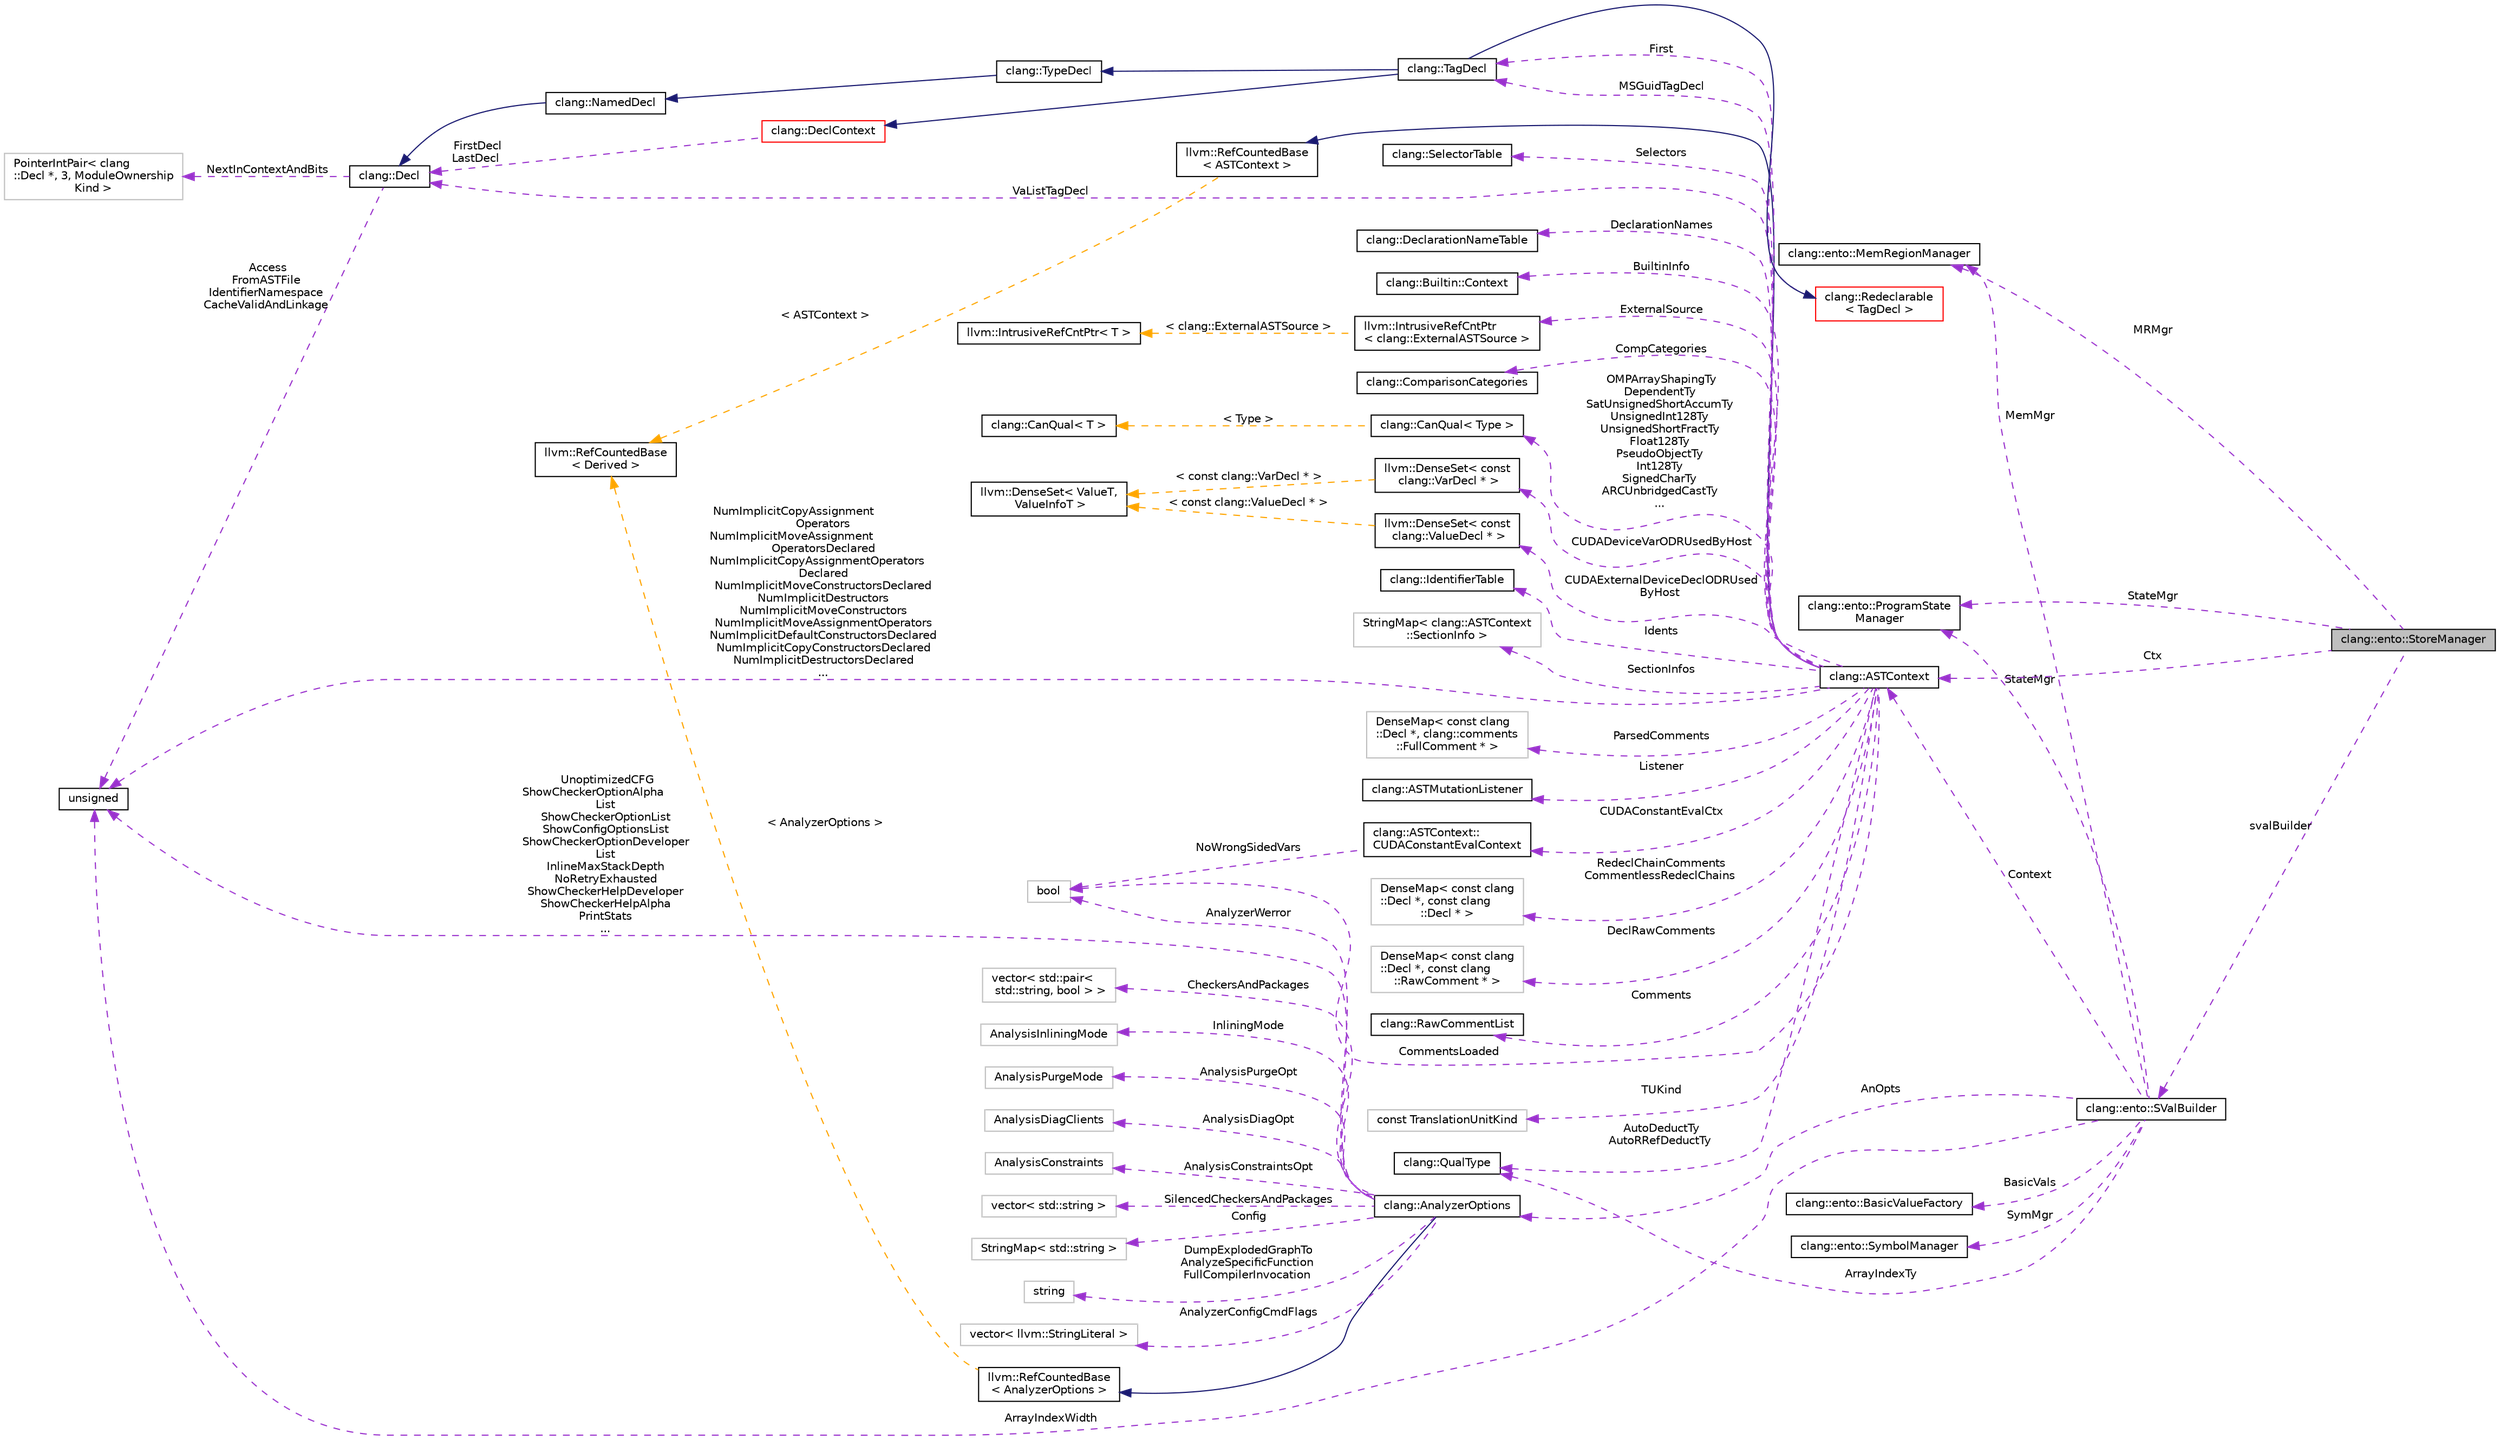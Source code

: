 digraph "clang::ento::StoreManager"
{
 // LATEX_PDF_SIZE
  bgcolor="transparent";
  edge [fontname="Helvetica",fontsize="10",labelfontname="Helvetica",labelfontsize="10"];
  node [fontname="Helvetica",fontsize="10",shape=record];
  rankdir="LR";
  Node1 [label="clang::ento::StoreManager",height=0.2,width=0.4,color="black", fillcolor="grey75", style="filled", fontcolor="black",tooltip=" "];
  Node2 -> Node1 [dir="back",color="darkorchid3",fontsize="10",style="dashed",label=" MRMgr" ,fontname="Helvetica"];
  Node2 [label="clang::ento::MemRegionManager",height=0.2,width=0.4,color="black",URL="$classclang_1_1ento_1_1MemRegionManager.html",tooltip=" "];
  Node3 -> Node1 [dir="back",color="darkorchid3",fontsize="10",style="dashed",label=" StateMgr" ,fontname="Helvetica"];
  Node3 [label="clang::ento::ProgramState\lManager",height=0.2,width=0.4,color="black",URL="$classclang_1_1ento_1_1ProgramStateManager.html",tooltip=" "];
  Node4 -> Node1 [dir="back",color="darkorchid3",fontsize="10",style="dashed",label=" Ctx" ,fontname="Helvetica"];
  Node4 [label="clang::ASTContext",height=0.2,width=0.4,color="black",URL="$classclang_1_1ASTContext.html",tooltip="Holds long-lived AST nodes (such as types and decls) that can be referred to throughout the semantic ..."];
  Node5 -> Node4 [dir="back",color="midnightblue",fontsize="10",style="solid",fontname="Helvetica"];
  Node5 [label="llvm::RefCountedBase\l\< ASTContext \>",height=0.2,width=0.4,color="black",URL="$classllvm_1_1RefCountedBase.html",tooltip=" "];
  Node6 -> Node5 [dir="back",color="orange",fontsize="10",style="dashed",label=" \< ASTContext \>" ,fontname="Helvetica"];
  Node6 [label="llvm::RefCountedBase\l\< Derived \>",height=0.2,width=0.4,color="black",URL="$classllvm_1_1RefCountedBase.html",tooltip=" "];
  Node7 -> Node4 [dir="back",color="darkorchid3",fontsize="10",style="dashed",label=" CompCategories" ,fontname="Helvetica"];
  Node7 [label="clang::ComparisonCategories",height=0.2,width=0.4,color="black",URL="$classclang_1_1ComparisonCategories.html",tooltip=" "];
  Node8 -> Node4 [dir="back",color="darkorchid3",fontsize="10",style="dashed",label=" ExternalSource" ,fontname="Helvetica"];
  Node8 [label="llvm::IntrusiveRefCntPtr\l\< clang::ExternalASTSource \>",height=0.2,width=0.4,color="black",URL="$classllvm_1_1IntrusiveRefCntPtr.html",tooltip=" "];
  Node9 -> Node8 [dir="back",color="orange",fontsize="10",style="dashed",label=" \< clang::ExternalASTSource \>" ,fontname="Helvetica"];
  Node9 [label="llvm::IntrusiveRefCntPtr\< T \>",height=0.2,width=0.4,color="black",URL="$classllvm_1_1IntrusiveRefCntPtr.html",tooltip=" "];
  Node10 -> Node4 [dir="back",color="darkorchid3",fontsize="10",style="dashed",label=" OMPArrayShapingTy\nDependentTy\nSatUnsignedShortAccumTy\nUnsignedInt128Ty\nUnsignedShortFractTy\nFloat128Ty\nPseudoObjectTy\nInt128Ty\nSignedCharTy\nARCUnbridgedCastTy\n..." ,fontname="Helvetica"];
  Node10 [label="clang::CanQual\< Type \>",height=0.2,width=0.4,color="black",URL="$classclang_1_1CanQual.html",tooltip=" "];
  Node11 -> Node10 [dir="back",color="orange",fontsize="10",style="dashed",label=" \< Type \>" ,fontname="Helvetica"];
  Node11 [label="clang::CanQual\< T \>",height=0.2,width=0.4,color="black",URL="$classclang_1_1CanQual.html",tooltip="Represents a canonical, potentially-qualified type."];
  Node12 -> Node4 [dir="back",color="darkorchid3",fontsize="10",style="dashed",label=" CUDAExternalDeviceDeclODRUsed\lByHost" ,fontname="Helvetica"];
  Node12 [label="llvm::DenseSet\< const\l clang::ValueDecl * \>",height=0.2,width=0.4,color="black",URL="$classllvm_1_1DenseSet.html",tooltip=" "];
  Node13 -> Node12 [dir="back",color="orange",fontsize="10",style="dashed",label=" \< const clang::ValueDecl * \>" ,fontname="Helvetica"];
  Node13 [label="llvm::DenseSet\< ValueT,\l ValueInfoT \>",height=0.2,width=0.4,color="black",URL="$classllvm_1_1DenseSet.html",tooltip=" "];
  Node14 -> Node4 [dir="back",color="darkorchid3",fontsize="10",style="dashed",label=" Idents" ,fontname="Helvetica"];
  Node14 [label="clang::IdentifierTable",height=0.2,width=0.4,color="black",URL="$classclang_1_1IdentifierTable.html",tooltip="Implements an efficient mapping from strings to IdentifierInfo nodes."];
  Node15 -> Node4 [dir="back",color="darkorchid3",fontsize="10",style="dashed",label=" SectionInfos" ,fontname="Helvetica"];
  Node15 [label="StringMap\< clang::ASTContext\l::SectionInfo \>",height=0.2,width=0.4,color="grey75",tooltip=" "];
  Node16 -> Node4 [dir="back",color="darkorchid3",fontsize="10",style="dashed",label=" AutoDeductTy\nAutoRRefDeductTy" ,fontname="Helvetica"];
  Node16 [label="clang::QualType",height=0.2,width=0.4,color="black",URL="$classclang_1_1QualType.html",tooltip="A (possibly-)qualified type."];
  Node17 -> Node4 [dir="back",color="darkorchid3",fontsize="10",style="dashed",label=" MSGuidTagDecl" ,fontname="Helvetica"];
  Node17 [label="clang::TagDecl",height=0.2,width=0.4,color="black",URL="$classclang_1_1TagDecl.html",tooltip="Represents the declaration of a struct/union/class/enum."];
  Node18 -> Node17 [dir="back",color="midnightblue",fontsize="10",style="solid",fontname="Helvetica"];
  Node18 [label="clang::TypeDecl",height=0.2,width=0.4,color="black",URL="$classclang_1_1TypeDecl.html",tooltip="Represents a declaration of a type."];
  Node19 -> Node18 [dir="back",color="midnightblue",fontsize="10",style="solid",fontname="Helvetica"];
  Node19 [label="clang::NamedDecl",height=0.2,width=0.4,color="black",URL="$classclang_1_1NamedDecl.html",tooltip="This represents a decl that may have a name."];
  Node20 -> Node19 [dir="back",color="midnightblue",fontsize="10",style="solid",fontname="Helvetica"];
  Node20 [label="clang::Decl",height=0.2,width=0.4,color="black",URL="$classclang_1_1Decl.html",tooltip="Decl - This represents one declaration (or definition), e.g."];
  Node21 -> Node20 [dir="back",color="darkorchid3",fontsize="10",style="dashed",label=" NextInContextAndBits" ,fontname="Helvetica"];
  Node21 [label="PointerIntPair\< clang\l::Decl *, 3, ModuleOwnership\lKind \>",height=0.2,width=0.4,color="grey75",tooltip=" "];
  Node22 -> Node20 [dir="back",color="darkorchid3",fontsize="10",style="dashed",label=" Access\nFromASTFile\nIdentifierNamespace\nCacheValidAndLinkage" ,fontname="Helvetica"];
  Node22 [label="unsigned",height=0.2,width=0.4,color="black",URL="$classunsigned.html",tooltip=" "];
  Node23 -> Node17 [dir="back",color="midnightblue",fontsize="10",style="solid",fontname="Helvetica"];
  Node23 [label="clang::DeclContext",height=0.2,width=0.4,color="red",URL="$classclang_1_1DeclContext.html",tooltip="DeclContext - This is used only as base class of specific decl types that can act as declaration cont..."];
  Node20 -> Node23 [dir="back",color="darkorchid3",fontsize="10",style="dashed",label=" FirstDecl\nLastDecl" ,fontname="Helvetica"];
  Node36 -> Node17 [dir="back",color="midnightblue",fontsize="10",style="solid",fontname="Helvetica"];
  Node36 [label="clang::Redeclarable\l\< TagDecl \>",height=0.2,width=0.4,color="red",URL="$classclang_1_1Redeclarable.html",tooltip=" "];
  Node17 -> Node36 [dir="back",color="darkorchid3",fontsize="10",style="dashed",label=" First" ,fontname="Helvetica"];
  Node40 -> Node4 [dir="back",color="darkorchid3",fontsize="10",style="dashed",label=" RedeclChainComments\nCommentlessRedeclChains" ,fontname="Helvetica"];
  Node40 [label="DenseMap\< const clang\l::Decl *, const clang\l::Decl * \>",height=0.2,width=0.4,color="grey75",tooltip=" "];
  Node41 -> Node4 [dir="back",color="darkorchid3",fontsize="10",style="dashed",label=" DeclRawComments" ,fontname="Helvetica"];
  Node41 [label="DenseMap\< const clang\l::Decl *, const clang\l::RawComment * \>",height=0.2,width=0.4,color="grey75",tooltip=" "];
  Node42 -> Node4 [dir="back",color="darkorchid3",fontsize="10",style="dashed",label=" Comments" ,fontname="Helvetica"];
  Node42 [label="clang::RawCommentList",height=0.2,width=0.4,color="black",URL="$classclang_1_1RawCommentList.html",tooltip="This class represents all comments included in the translation unit, sorted in order of appearance in..."];
  Node43 -> Node4 [dir="back",color="darkorchid3",fontsize="10",style="dashed",label=" CommentsLoaded" ,fontname="Helvetica"];
  Node43 [label="bool",height=0.2,width=0.4,color="grey75",tooltip=" "];
  Node44 -> Node4 [dir="back",color="darkorchid3",fontsize="10",style="dashed",label=" TUKind" ,fontname="Helvetica"];
  Node44 [label="const TranslationUnitKind",height=0.2,width=0.4,color="grey75",tooltip=" "];
  Node45 -> Node4 [dir="back",color="darkorchid3",fontsize="10",style="dashed",label=" Selectors" ,fontname="Helvetica"];
  Node45 [label="clang::SelectorTable",height=0.2,width=0.4,color="black",URL="$classclang_1_1SelectorTable.html",tooltip="This table allows us to fully hide how we implement multi-keyword caching."];
  Node22 -> Node4 [dir="back",color="darkorchid3",fontsize="10",style="dashed",label=" NumImplicitCopyAssignment\lOperators\nNumImplicitMoveAssignment\lOperatorsDeclared\nNumImplicitCopyAssignmentOperators\lDeclared\nNumImplicitMoveConstructorsDeclared\nNumImplicitDestructors\nNumImplicitMoveConstructors\nNumImplicitMoveAssignmentOperators\nNumImplicitDefaultConstructorsDeclared\nNumImplicitCopyConstructorsDeclared\nNumImplicitDestructorsDeclared\n..." ,fontname="Helvetica"];
  Node20 -> Node4 [dir="back",color="darkorchid3",fontsize="10",style="dashed",label=" VaListTagDecl" ,fontname="Helvetica"];
  Node46 -> Node4 [dir="back",color="darkorchid3",fontsize="10",style="dashed",label=" CUDAConstantEvalCtx" ,fontname="Helvetica"];
  Node46 [label="clang::ASTContext::\lCUDAConstantEvalContext",height=0.2,width=0.4,color="black",URL="$structclang_1_1ASTContext_1_1CUDAConstantEvalContext.html",tooltip=" "];
  Node43 -> Node46 [dir="back",color="darkorchid3",fontsize="10",style="dashed",label=" NoWrongSidedVars" ,fontname="Helvetica"];
  Node47 -> Node4 [dir="back",color="darkorchid3",fontsize="10",style="dashed",label=" DeclarationNames" ,fontname="Helvetica"];
  Node47 [label="clang::DeclarationNameTable",height=0.2,width=0.4,color="black",URL="$classclang_1_1DeclarationNameTable.html",tooltip="DeclarationNameTable is used to store and retrieve DeclarationName instances for the various kinds of..."];
  Node48 -> Node4 [dir="back",color="darkorchid3",fontsize="10",style="dashed",label=" BuiltinInfo" ,fontname="Helvetica"];
  Node48 [label="clang::Builtin::Context",height=0.2,width=0.4,color="black",URL="$classclang_1_1Builtin_1_1Context.html",tooltip="Holds information about both target-independent and target-specific builtins, allowing easy queries b..."];
  Node49 -> Node4 [dir="back",color="darkorchid3",fontsize="10",style="dashed",label=" CUDADeviceVarODRUsedByHost" ,fontname="Helvetica"];
  Node49 [label="llvm::DenseSet\< const\l clang::VarDecl * \>",height=0.2,width=0.4,color="black",URL="$classllvm_1_1DenseSet.html",tooltip=" "];
  Node13 -> Node49 [dir="back",color="orange",fontsize="10",style="dashed",label=" \< const clang::VarDecl * \>" ,fontname="Helvetica"];
  Node50 -> Node4 [dir="back",color="darkorchid3",fontsize="10",style="dashed",label=" ParsedComments" ,fontname="Helvetica"];
  Node50 [label="DenseMap\< const clang\l::Decl *, clang::comments\l::FullComment * \>",height=0.2,width=0.4,color="grey75",tooltip=" "];
  Node51 -> Node4 [dir="back",color="darkorchid3",fontsize="10",style="dashed",label=" Listener" ,fontname="Helvetica"];
  Node51 [label="clang::ASTMutationListener",height=0.2,width=0.4,color="black",URL="$classclang_1_1ASTMutationListener.html",tooltip="An abstract interface that should be implemented by listeners that want to be notified when an AST en..."];
  Node52 -> Node1 [dir="back",color="darkorchid3",fontsize="10",style="dashed",label=" svalBuilder" ,fontname="Helvetica"];
  Node52 [label="clang::ento::SValBuilder",height=0.2,width=0.4,color="black",URL="$classclang_1_1ento_1_1SValBuilder.html",tooltip=" "];
  Node2 -> Node52 [dir="back",color="darkorchid3",fontsize="10",style="dashed",label=" MemMgr" ,fontname="Helvetica"];
  Node53 -> Node52 [dir="back",color="darkorchid3",fontsize="10",style="dashed",label=" SymMgr" ,fontname="Helvetica"];
  Node53 [label="clang::ento::SymbolManager",height=0.2,width=0.4,color="black",URL="$classclang_1_1ento_1_1SymbolManager.html",tooltip=" "];
  Node54 -> Node52 [dir="back",color="darkorchid3",fontsize="10",style="dashed",label=" BasicVals" ,fontname="Helvetica"];
  Node54 [label="clang::ento::BasicValueFactory",height=0.2,width=0.4,color="black",URL="$classclang_1_1ento_1_1BasicValueFactory.html",tooltip=" "];
  Node3 -> Node52 [dir="back",color="darkorchid3",fontsize="10",style="dashed",label=" StateMgr" ,fontname="Helvetica"];
  Node55 -> Node52 [dir="back",color="darkorchid3",fontsize="10",style="dashed",label=" AnOpts" ,fontname="Helvetica"];
  Node55 [label="clang::AnalyzerOptions",height=0.2,width=0.4,color="black",URL="$classclang_1_1AnalyzerOptions.html",tooltip="Stores options for the analyzer from the command line."];
  Node56 -> Node55 [dir="back",color="midnightblue",fontsize="10",style="solid",fontname="Helvetica"];
  Node56 [label="llvm::RefCountedBase\l\< AnalyzerOptions \>",height=0.2,width=0.4,color="black",URL="$classllvm_1_1RefCountedBase.html",tooltip=" "];
  Node6 -> Node56 [dir="back",color="orange",fontsize="10",style="dashed",label=" \< AnalyzerOptions \>" ,fontname="Helvetica"];
  Node57 -> Node55 [dir="back",color="darkorchid3",fontsize="10",style="dashed",label=" AnalysisPurgeOpt" ,fontname="Helvetica"];
  Node57 [label="AnalysisPurgeMode",height=0.2,width=0.4,color="grey75",tooltip=" "];
  Node58 -> Node55 [dir="back",color="darkorchid3",fontsize="10",style="dashed",label=" AnalysisDiagOpt" ,fontname="Helvetica"];
  Node58 [label="AnalysisDiagClients",height=0.2,width=0.4,color="grey75",tooltip=" "];
  Node59 -> Node55 [dir="back",color="darkorchid3",fontsize="10",style="dashed",label=" AnalysisConstraintsOpt" ,fontname="Helvetica"];
  Node59 [label="AnalysisConstraints",height=0.2,width=0.4,color="grey75",tooltip=" "];
  Node60 -> Node55 [dir="back",color="darkorchid3",fontsize="10",style="dashed",label=" SilencedCheckersAndPackages" ,fontname="Helvetica"];
  Node60 [label="vector\< std::string \>",height=0.2,width=0.4,color="grey75",tooltip=" "];
  Node61 -> Node55 [dir="back",color="darkorchid3",fontsize="10",style="dashed",label=" Config" ,fontname="Helvetica"];
  Node61 [label="StringMap\< std::string \>",height=0.2,width=0.4,color="grey75",tooltip=" "];
  Node43 -> Node55 [dir="back",color="darkorchid3",fontsize="10",style="dashed",label=" AnalyzerWerror" ,fontname="Helvetica"];
  Node62 -> Node55 [dir="back",color="darkorchid3",fontsize="10",style="dashed",label=" DumpExplodedGraphTo\nAnalyzeSpecificFunction\nFullCompilerInvocation" ,fontname="Helvetica"];
  Node62 [label="string",height=0.2,width=0.4,color="grey75",tooltip=" "];
  Node63 -> Node55 [dir="back",color="darkorchid3",fontsize="10",style="dashed",label=" AnalyzerConfigCmdFlags" ,fontname="Helvetica"];
  Node63 [label="vector\< llvm::StringLiteral \>",height=0.2,width=0.4,color="grey75",tooltip=" "];
  Node64 -> Node55 [dir="back",color="darkorchid3",fontsize="10",style="dashed",label=" CheckersAndPackages" ,fontname="Helvetica"];
  Node64 [label="vector\< std::pair\<\l std::string, bool \> \>",height=0.2,width=0.4,color="grey75",tooltip=" "];
  Node22 -> Node55 [dir="back",color="darkorchid3",fontsize="10",style="dashed",label=" UnoptimizedCFG\nShowCheckerOptionAlpha\lList\nShowCheckerOptionList\nShowConfigOptionsList\nShowCheckerOptionDeveloper\lList\nInlineMaxStackDepth\nNoRetryExhausted\nShowCheckerHelpDeveloper\nShowCheckerHelpAlpha\nPrintStats\n..." ,fontname="Helvetica"];
  Node65 -> Node55 [dir="back",color="darkorchid3",fontsize="10",style="dashed",label=" InliningMode" ,fontname="Helvetica"];
  Node65 [label="AnalysisInliningMode",height=0.2,width=0.4,color="grey75",tooltip=" "];
  Node4 -> Node52 [dir="back",color="darkorchid3",fontsize="10",style="dashed",label=" Context" ,fontname="Helvetica"];
  Node16 -> Node52 [dir="back",color="darkorchid3",fontsize="10",style="dashed",label=" ArrayIndexTy" ,fontname="Helvetica"];
  Node22 -> Node52 [dir="back",color="darkorchid3",fontsize="10",style="dashed",label=" ArrayIndexWidth" ,fontname="Helvetica"];
}
